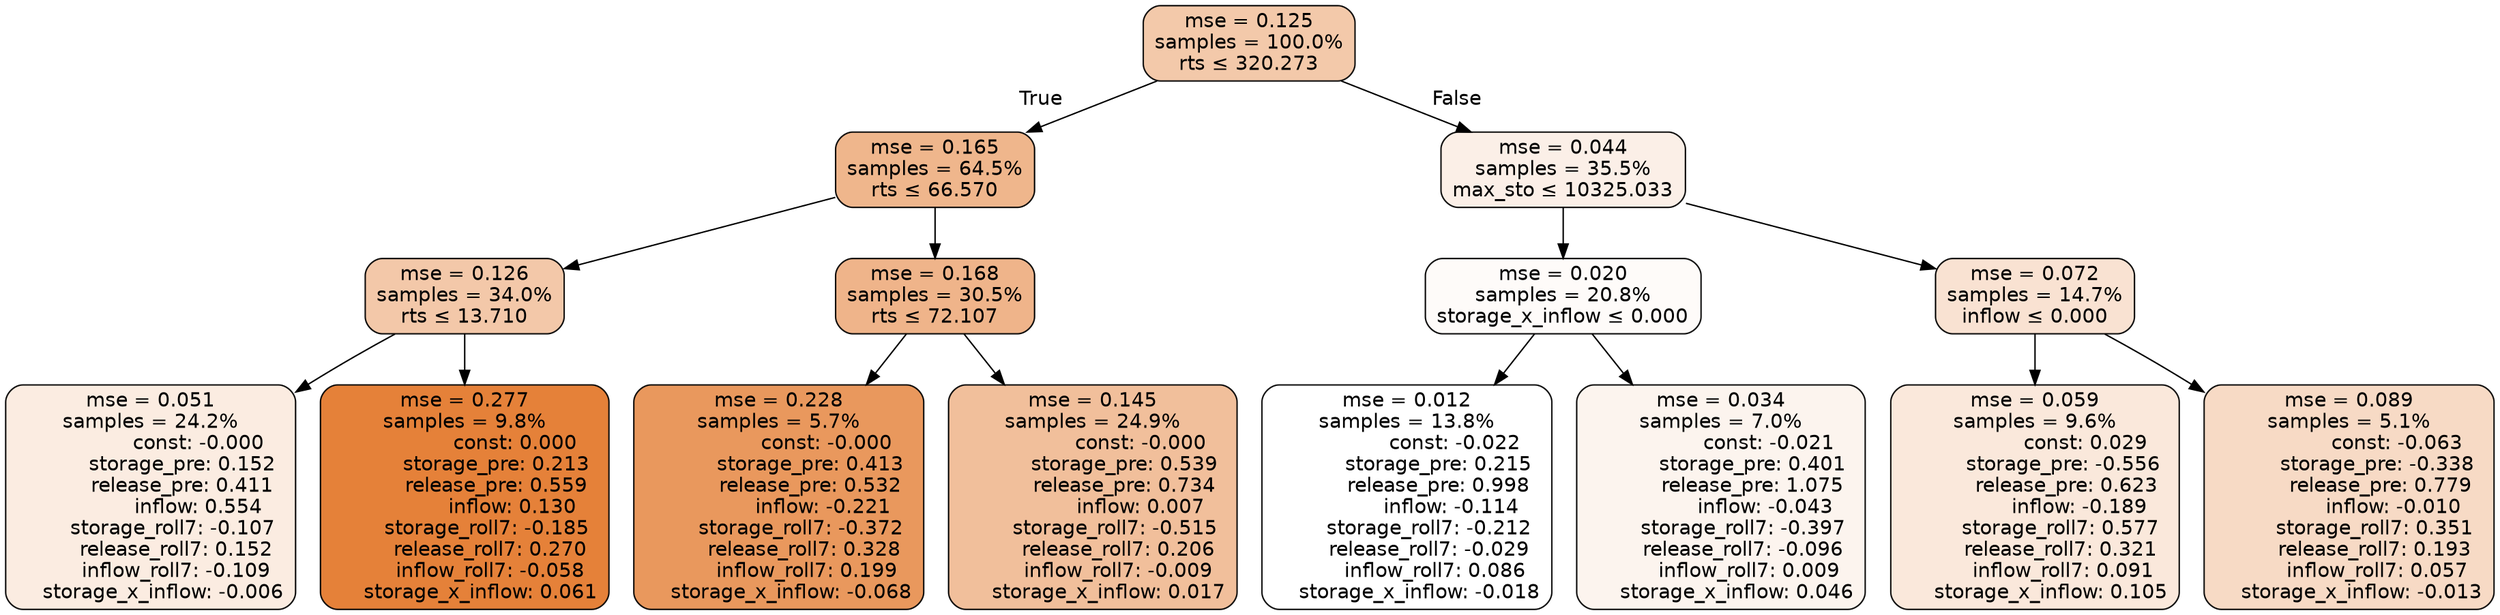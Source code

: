 digraph tree {
bgcolor="transparent"
node [shape=rectangle, style="filled, rounded", color="black", fontname=helvetica] ;
edge [fontname=helvetica] ;
	"0" [label="mse = 0.125
samples = 100.0%
rts &le; 320.273", fillcolor="#f3c9aa"]
	"1" [label="mse = 0.165
samples = 64.5%
rts &le; 66.570", fillcolor="#efb68c"]
	"2" [label="mse = 0.126
samples = 34.0%
rts &le; 13.710", fillcolor="#f3c8a9"]
	"3" [label="mse = 0.051
samples = 24.2%
               const: -0.000
          storage_pre: 0.152
          release_pre: 0.411
               inflow: 0.554
       storage_roll7: -0.107
        release_roll7: 0.152
        inflow_roll7: -0.109
    storage_x_inflow: -0.006", fillcolor="#fbece1"]
	"4" [label="mse = 0.277
samples = 9.8%
                const: 0.000
          storage_pre: 0.213
          release_pre: 0.559
               inflow: 0.130
       storage_roll7: -0.185
        release_roll7: 0.270
        inflow_roll7: -0.058
     storage_x_inflow: 0.061", fillcolor="#e58139"]
	"5" [label="mse = 0.168
samples = 30.5%
rts &le; 72.107", fillcolor="#efb48a"]
	"6" [label="mse = 0.228
samples = 5.7%
               const: -0.000
          storage_pre: 0.413
          release_pre: 0.532
              inflow: -0.221
       storage_roll7: -0.372
        release_roll7: 0.328
         inflow_roll7: 0.199
    storage_x_inflow: -0.068", fillcolor="#e9985d"]
	"7" [label="mse = 0.145
samples = 24.9%
               const: -0.000
          storage_pre: 0.539
          release_pre: 0.734
               inflow: 0.007
       storage_roll7: -0.515
        release_roll7: 0.206
        inflow_roll7: -0.009
     storage_x_inflow: 0.017", fillcolor="#f1bf9b"]
	"8" [label="mse = 0.044
samples = 35.5%
max_sto &le; 10325.033", fillcolor="#fbefe7"]
	"9" [label="mse = 0.020
samples = 20.8%
storage_x_inflow &le; 0.000", fillcolor="#fefbf9"]
	"10" [label="mse = 0.012
samples = 13.8%
               const: -0.022
          storage_pre: 0.215
          release_pre: 0.998
              inflow: -0.114
       storage_roll7: -0.212
       release_roll7: -0.029
         inflow_roll7: 0.086
    storage_x_inflow: -0.018", fillcolor="#ffffff"]
	"11" [label="mse = 0.034
samples = 7.0%
               const: -0.021
          storage_pre: 0.401
          release_pre: 1.075
              inflow: -0.043
       storage_roll7: -0.397
       release_roll7: -0.096
         inflow_roll7: 0.009
     storage_x_inflow: 0.046", fillcolor="#fcf4ee"]
	"12" [label="mse = 0.072
samples = 14.7%
inflow &le; 0.000", fillcolor="#f9e2d2"]
	"13" [label="mse = 0.059
samples = 9.6%
                const: 0.029
         storage_pre: -0.556
          release_pre: 0.623
              inflow: -0.189
        storage_roll7: 0.577
        release_roll7: 0.321
         inflow_roll7: 0.091
     storage_x_inflow: 0.105", fillcolor="#fae8db"]
	"14" [label="mse = 0.089
samples = 5.1%
               const: -0.063
         storage_pre: -0.338
          release_pre: 0.779
              inflow: -0.010
        storage_roll7: 0.351
        release_roll7: 0.193
         inflow_roll7: 0.057
    storage_x_inflow: -0.013", fillcolor="#f7dac5"]

	"0" -> "1" [labeldistance=2.5, labelangle=45, headlabel="True"]
	"1" -> "2"
	"2" -> "3"
	"2" -> "4"
	"1" -> "5"
	"5" -> "6"
	"5" -> "7"
	"0" -> "8" [labeldistance=2.5, labelangle=-45, headlabel="False"]
	"8" -> "9"
	"9" -> "10"
	"9" -> "11"
	"8" -> "12"
	"12" -> "13"
	"12" -> "14"
}